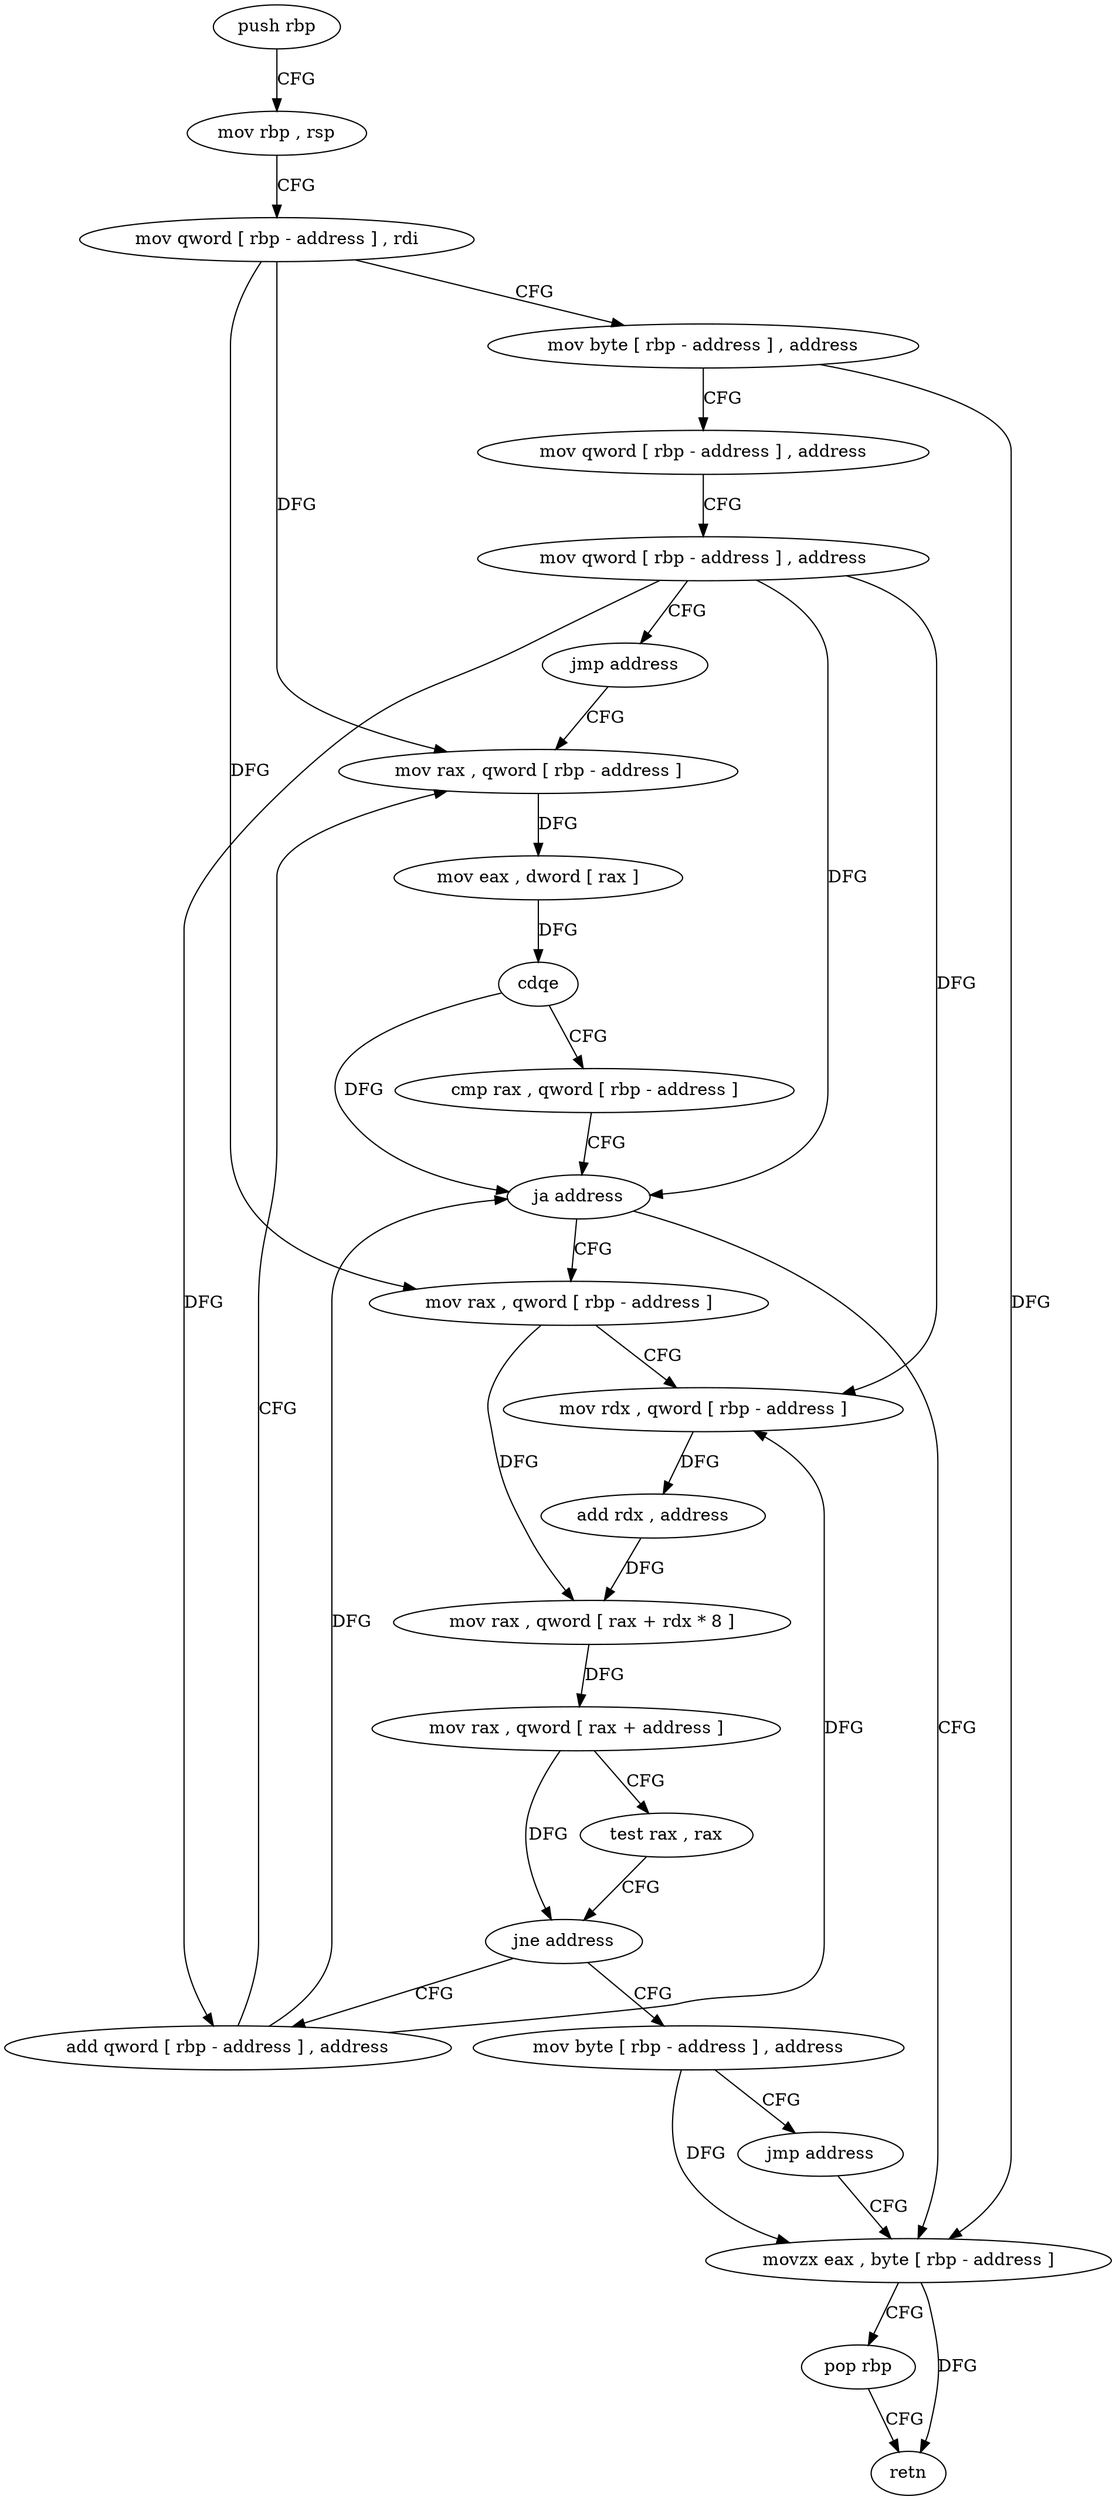 digraph "func" {
"178991" [label = "push rbp" ]
"178992" [label = "mov rbp , rsp" ]
"178995" [label = "mov qword [ rbp - address ] , rdi" ]
"178999" [label = "mov byte [ rbp - address ] , address" ]
"179003" [label = "mov qword [ rbp - address ] , address" ]
"179011" [label = "mov qword [ rbp - address ] , address" ]
"179019" [label = "jmp address" ]
"179057" [label = "mov rax , qword [ rbp - address ]" ]
"179061" [label = "mov eax , dword [ rax ]" ]
"179063" [label = "cdqe" ]
"179065" [label = "cmp rax , qword [ rbp - address ]" ]
"179069" [label = "ja address" ]
"179021" [label = "mov rax , qword [ rbp - address ]" ]
"179071" [label = "movzx eax , byte [ rbp - address ]" ]
"179025" [label = "mov rdx , qword [ rbp - address ]" ]
"179029" [label = "add rdx , address" ]
"179033" [label = "mov rax , qword [ rax + rdx * 8 ]" ]
"179037" [label = "mov rax , qword [ rax + address ]" ]
"179041" [label = "test rax , rax" ]
"179044" [label = "jne address" ]
"179052" [label = "add qword [ rbp - address ] , address" ]
"179046" [label = "mov byte [ rbp - address ] , address" ]
"179075" [label = "pop rbp" ]
"179076" [label = "retn" ]
"179050" [label = "jmp address" ]
"178991" -> "178992" [ label = "CFG" ]
"178992" -> "178995" [ label = "CFG" ]
"178995" -> "178999" [ label = "CFG" ]
"178995" -> "179057" [ label = "DFG" ]
"178995" -> "179021" [ label = "DFG" ]
"178999" -> "179003" [ label = "CFG" ]
"178999" -> "179071" [ label = "DFG" ]
"179003" -> "179011" [ label = "CFG" ]
"179011" -> "179019" [ label = "CFG" ]
"179011" -> "179069" [ label = "DFG" ]
"179011" -> "179025" [ label = "DFG" ]
"179011" -> "179052" [ label = "DFG" ]
"179019" -> "179057" [ label = "CFG" ]
"179057" -> "179061" [ label = "DFG" ]
"179061" -> "179063" [ label = "DFG" ]
"179063" -> "179065" [ label = "CFG" ]
"179063" -> "179069" [ label = "DFG" ]
"179065" -> "179069" [ label = "CFG" ]
"179069" -> "179021" [ label = "CFG" ]
"179069" -> "179071" [ label = "CFG" ]
"179021" -> "179025" [ label = "CFG" ]
"179021" -> "179033" [ label = "DFG" ]
"179071" -> "179075" [ label = "CFG" ]
"179071" -> "179076" [ label = "DFG" ]
"179025" -> "179029" [ label = "DFG" ]
"179029" -> "179033" [ label = "DFG" ]
"179033" -> "179037" [ label = "DFG" ]
"179037" -> "179041" [ label = "CFG" ]
"179037" -> "179044" [ label = "DFG" ]
"179041" -> "179044" [ label = "CFG" ]
"179044" -> "179052" [ label = "CFG" ]
"179044" -> "179046" [ label = "CFG" ]
"179052" -> "179057" [ label = "CFG" ]
"179052" -> "179069" [ label = "DFG" ]
"179052" -> "179025" [ label = "DFG" ]
"179046" -> "179050" [ label = "CFG" ]
"179046" -> "179071" [ label = "DFG" ]
"179075" -> "179076" [ label = "CFG" ]
"179050" -> "179071" [ label = "CFG" ]
}
